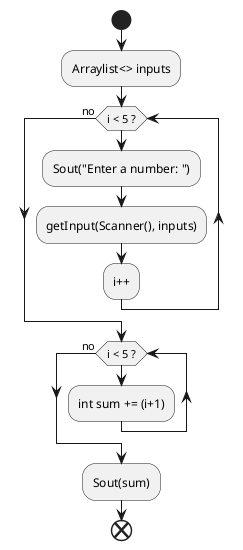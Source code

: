 @startuml
start
:Arraylist<> inputs;

 while (i < 5 ?)
    :Sout("Enter a number: ");
    :getInput(Scanner(), inputs);
    :i++;
 endwhile(no)

 while (i < 5 ?)
    :int sum += (i+1);
 endwhile(no)

 :Sout(sum);
end
@enduml